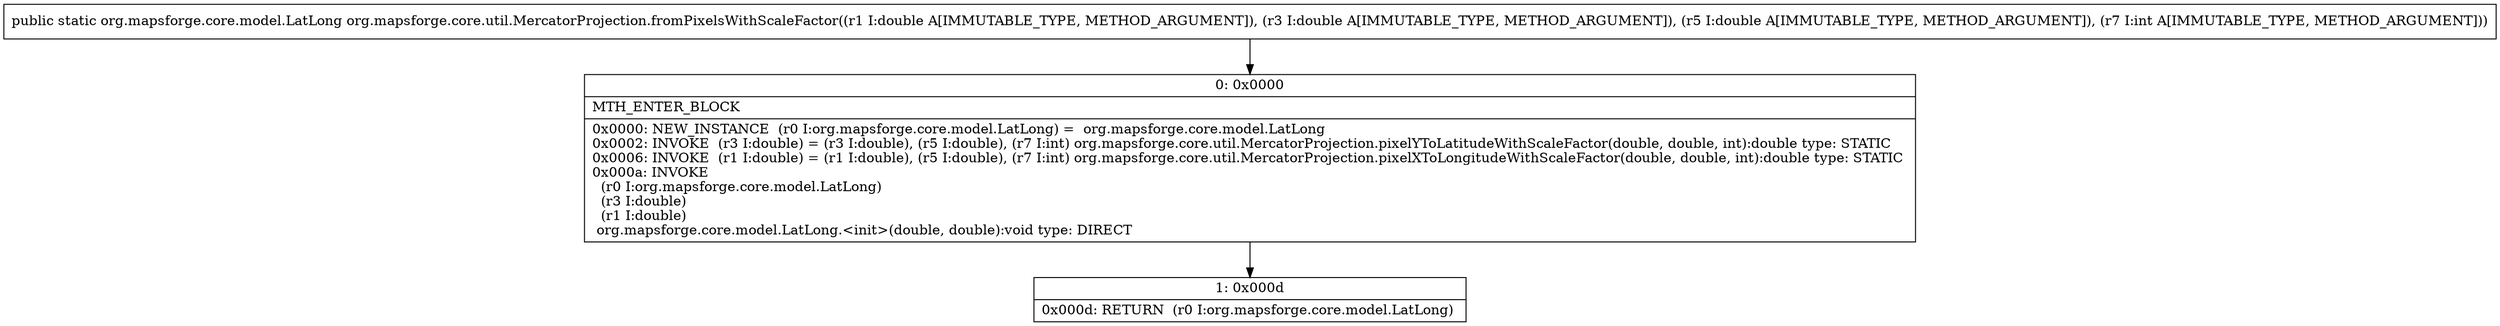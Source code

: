 digraph "CFG fororg.mapsforge.core.util.MercatorProjection.fromPixelsWithScaleFactor(DDDI)Lorg\/mapsforge\/core\/model\/LatLong;" {
Node_0 [shape=record,label="{0\:\ 0x0000|MTH_ENTER_BLOCK\l|0x0000: NEW_INSTANCE  (r0 I:org.mapsforge.core.model.LatLong) =  org.mapsforge.core.model.LatLong \l0x0002: INVOKE  (r3 I:double) = (r3 I:double), (r5 I:double), (r7 I:int) org.mapsforge.core.util.MercatorProjection.pixelYToLatitudeWithScaleFactor(double, double, int):double type: STATIC \l0x0006: INVOKE  (r1 I:double) = (r1 I:double), (r5 I:double), (r7 I:int) org.mapsforge.core.util.MercatorProjection.pixelXToLongitudeWithScaleFactor(double, double, int):double type: STATIC \l0x000a: INVOKE  \l  (r0 I:org.mapsforge.core.model.LatLong)\l  (r3 I:double)\l  (r1 I:double)\l org.mapsforge.core.model.LatLong.\<init\>(double, double):void type: DIRECT \l}"];
Node_1 [shape=record,label="{1\:\ 0x000d|0x000d: RETURN  (r0 I:org.mapsforge.core.model.LatLong) \l}"];
MethodNode[shape=record,label="{public static org.mapsforge.core.model.LatLong org.mapsforge.core.util.MercatorProjection.fromPixelsWithScaleFactor((r1 I:double A[IMMUTABLE_TYPE, METHOD_ARGUMENT]), (r3 I:double A[IMMUTABLE_TYPE, METHOD_ARGUMENT]), (r5 I:double A[IMMUTABLE_TYPE, METHOD_ARGUMENT]), (r7 I:int A[IMMUTABLE_TYPE, METHOD_ARGUMENT])) }"];
MethodNode -> Node_0;
Node_0 -> Node_1;
}

